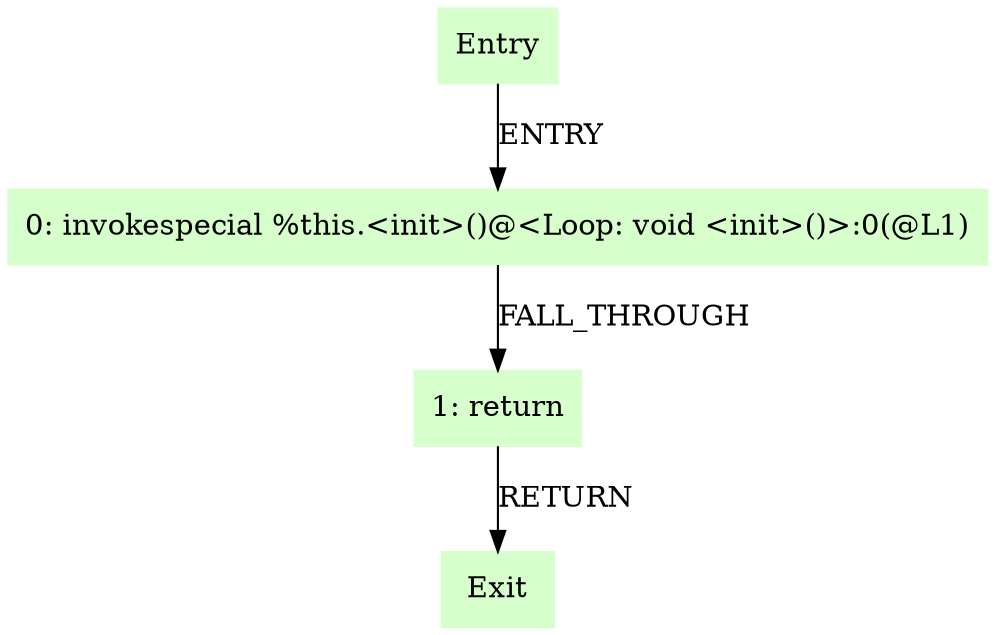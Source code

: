digraph G {
  node [shape=box,style=filled,color=".3 .2 1.0"];
  "Entry";
  "0: invokespecial %this.<init>()@<Loop: void <init>()>:0(@L1)";
  "1: return";
  "Exit";
  "Entry" -> "0: invokespecial %this.<init>()@<Loop: void <init>()>:0(@L1)" [label="ENTRY"];
  "0: invokespecial %this.<init>()@<Loop: void <init>()>:0(@L1)" -> "1: return" [label="FALL_THROUGH"];
  "1: return" -> "Exit" [label="RETURN"];
}
